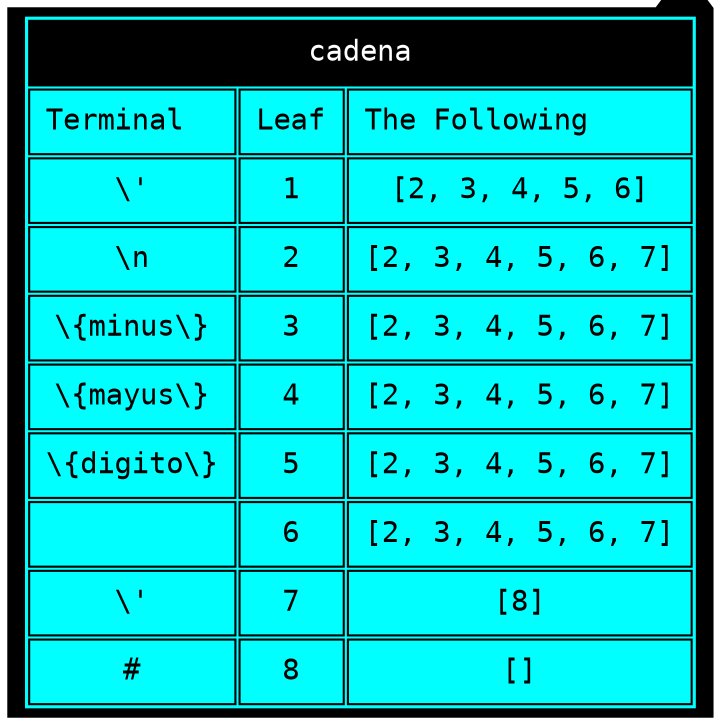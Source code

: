 digraph G{
graph [fontsize=50 labelloc="t" label="" splines=true overlap=false rankdir = "LR"];

"state5" [ style = "filled" penwidth = 1 fillcolor="black" fontname = "Consolas" shape = "folder" label =
<<table border="0" cellborder="1" cellpadding="7" bgcolor="#00FFFF">
<tr><td bgcolor="black" align="center" colspan="3"><font color="white">cadena</font></td></tr>

<tr>
<td align="left">Terminal</td>
<td align="left">Leaf</td>
<td align="left">The Following</td>
</tr><tr><td>\'</td>
<td>1</td>
<td>[2, 3, 4, 5, 6]</td></tr>
<tr><td>\n</td>
<td>2</td>
<td>[2, 3, 4, 5, 6, 7]</td></tr>
<tr><td>\{minus\}</td>
<td>3</td>
<td>[2, 3, 4, 5, 6, 7]</td></tr>
<tr><td>\{mayus\}</td>
<td>4</td>
<td>[2, 3, 4, 5, 6, 7]</td></tr>
<tr><td>\{digito\}</td>
<td>5</td>
<td>[2, 3, 4, 5, 6, 7]</td></tr>
<tr><td> </td>
<td>6</td>
<td>[2, 3, 4, 5, 6, 7]</td></tr>
<tr><td>\'</td>
<td>7</td>
<td>[8]</td></tr>
<tr><td>#</td>
<td>8</td>
<td>[]</td></tr>
</table>>];}
